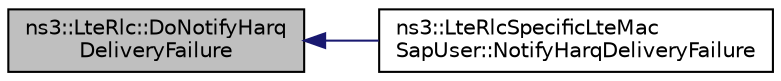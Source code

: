 digraph "ns3::LteRlc::DoNotifyHarqDeliveryFailure"
{
  edge [fontname="Helvetica",fontsize="10",labelfontname="Helvetica",labelfontsize="10"];
  node [fontname="Helvetica",fontsize="10",shape=record];
  rankdir="LR";
  Node1 [label="ns3::LteRlc::DoNotifyHarq\lDeliveryFailure",height=0.2,width=0.4,color="black", fillcolor="grey75", style="filled", fontcolor="black"];
  Node1 -> Node2 [dir="back",color="midnightblue",fontsize="10",style="solid"];
  Node2 [label="ns3::LteRlcSpecificLteMac\lSapUser::NotifyHarqDeliveryFailure",height=0.2,width=0.4,color="black", fillcolor="white", style="filled",URL="$d6/d4d/classns3_1_1LteRlcSpecificLteMacSapUser.html#a0f2203321f8e1b36b56617e809423882"];
}
